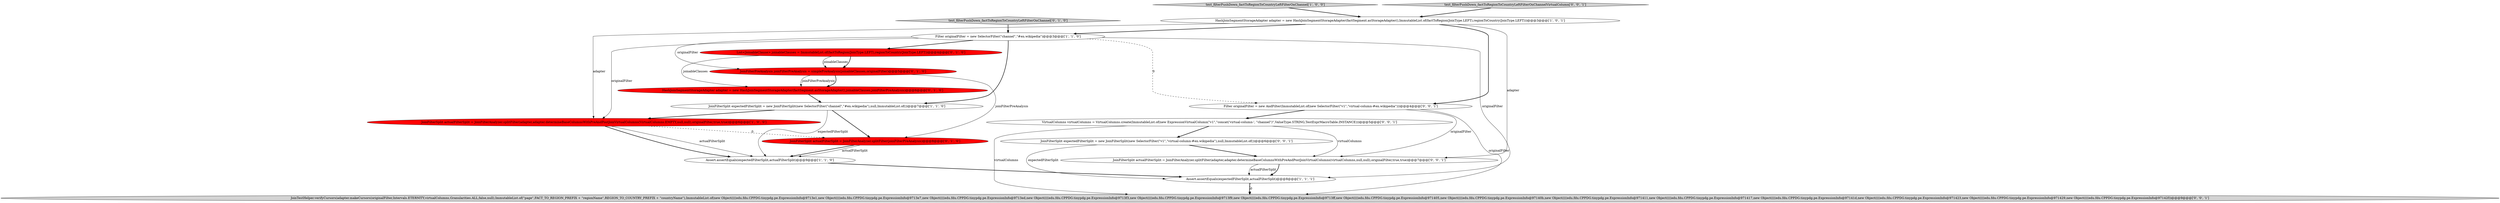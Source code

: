 digraph {
4 [style = filled, label = "Assert.assertEquals(expectedFilterSplit,actualFilterSplit)@@@8@@@['1', '1', '1']", fillcolor = white, shape = ellipse image = "AAA0AAABBB1BBB"];
15 [style = filled, label = "VirtualColumns virtualColumns = VirtualColumns.create(ImmutableList.of(new ExpressionVirtualColumn(\"v1\",\"concat('virtual-column-', \"channel\")\",ValueType.STRING,TestExprMacroTable.INSTANCE)))@@@5@@@['0', '0', '1']", fillcolor = white, shape = ellipse image = "AAA0AAABBB3BBB"];
6 [style = filled, label = "Assert.assertEquals(expectedFilterSplit,actualFilterSplit)@@@9@@@['1', '1', '0']", fillcolor = white, shape = ellipse image = "AAA0AAABBB1BBB"];
8 [style = filled, label = "HashJoinSegmentStorageAdapter adapter = new HashJoinSegmentStorageAdapter(factSegment.asStorageAdapter(),joinableClauses,joinFilterPreAnalysis)@@@6@@@['0', '1', '0']", fillcolor = red, shape = ellipse image = "AAA1AAABBB2BBB"];
16 [style = filled, label = "JoinTestHelper.verifyCursors(adapter.makeCursors(originalFilter,Intervals.ETERNITY,virtualColumns,Granularities.ALL,false,null),ImmutableList.of(\"page\",FACT_TO_REGION_PREFIX + \"regionName\",REGION_TO_COUNTRY_PREFIX + \"countryName\"),ImmutableList.of(new Object((((edu.fdu.CPPDG.tinypdg.pe.ExpressionInfo@9713e1,new Object((((edu.fdu.CPPDG.tinypdg.pe.ExpressionInfo@9713e7,new Object((((edu.fdu.CPPDG.tinypdg.pe.ExpressionInfo@9713ed,new Object((((edu.fdu.CPPDG.tinypdg.pe.ExpressionInfo@9713f3,new Object((((edu.fdu.CPPDG.tinypdg.pe.ExpressionInfo@9713f9,new Object((((edu.fdu.CPPDG.tinypdg.pe.ExpressionInfo@9713ff,new Object((((edu.fdu.CPPDG.tinypdg.pe.ExpressionInfo@971405,new Object((((edu.fdu.CPPDG.tinypdg.pe.ExpressionInfo@97140b,new Object((((edu.fdu.CPPDG.tinypdg.pe.ExpressionInfo@971411,new Object((((edu.fdu.CPPDG.tinypdg.pe.ExpressionInfo@971417,new Object((((edu.fdu.CPPDG.tinypdg.pe.ExpressionInfo@97141d,new Object((((edu.fdu.CPPDG.tinypdg.pe.ExpressionInfo@971423,new Object((((edu.fdu.CPPDG.tinypdg.pe.ExpressionInfo@971429,new Object((((edu.fdu.CPPDG.tinypdg.pe.ExpressionInfo@97142f))@@@9@@@['0', '0', '1']", fillcolor = lightgray, shape = ellipse image = "AAA0AAABBB3BBB"];
3 [style = filled, label = "JoinFilterSplit actualFilterSplit = JoinFilterAnalyzer.splitFilter(adapter,adapter.determineBaseColumnsWithPreAndPostJoinVirtualColumns(VirtualColumns.EMPTY,null,null),originalFilter,true,true)@@@6@@@['1', '0', '0']", fillcolor = red, shape = ellipse image = "AAA1AAABBB1BBB"];
2 [style = filled, label = "Filter originalFilter = new SelectorFilter(\"channel\",\"#en.wikipedia\")@@@3@@@['1', '1', '0']", fillcolor = white, shape = ellipse image = "AAA0AAABBB1BBB"];
9 [style = filled, label = "List<JoinableClause> joinableClauses = ImmutableList.of(factToRegion(JoinType.LEFT),regionToCountry(JoinType.LEFT))@@@4@@@['0', '1', '0']", fillcolor = red, shape = ellipse image = "AAA1AAABBB2BBB"];
14 [style = filled, label = "JoinFilterSplit actualFilterSplit = JoinFilterAnalyzer.splitFilter(adapter,adapter.determineBaseColumnsWithPreAndPostJoinVirtualColumns(virtualColumns,null,null),originalFilter,true,true)@@@7@@@['0', '0', '1']", fillcolor = white, shape = ellipse image = "AAA0AAABBB3BBB"];
17 [style = filled, label = "JoinFilterSplit expectedFilterSplit = new JoinFilterSplit(new SelectorFilter(\"v1\",\"virtual-column-#en.wikipedia\"),null,ImmutableList.of())@@@6@@@['0', '0', '1']", fillcolor = white, shape = ellipse image = "AAA0AAABBB3BBB"];
0 [style = filled, label = "test_filterPushDown_factToRegionToCountryLeftFilterOnChannel['1', '0', '0']", fillcolor = lightgray, shape = diamond image = "AAA0AAABBB1BBB"];
5 [style = filled, label = "HashJoinSegmentStorageAdapter adapter = new HashJoinSegmentStorageAdapter(factSegment.asStorageAdapter(),ImmutableList.of(factToRegion(JoinType.LEFT),regionToCountry(JoinType.LEFT)))@@@3@@@['1', '0', '1']", fillcolor = white, shape = ellipse image = "AAA0AAABBB1BBB"];
11 [style = filled, label = "test_filterPushDown_factToRegionToCountryLeftFilterOnChannel['0', '1', '0']", fillcolor = lightgray, shape = diamond image = "AAA0AAABBB2BBB"];
12 [style = filled, label = "test_filterPushDown_factToRegionToCountryLeftFilterOnChannelVirtualColumn['0', '0', '1']", fillcolor = lightgray, shape = diamond image = "AAA0AAABBB3BBB"];
10 [style = filled, label = "JoinFilterSplit actualFilterSplit = JoinFilterAnalyzer.splitFilter(joinFilterPreAnalysis)@@@8@@@['0', '1', '0']", fillcolor = red, shape = ellipse image = "AAA1AAABBB2BBB"];
13 [style = filled, label = "Filter originalFilter = new AndFilter(ImmutableList.of(new SelectorFilter(\"v1\",\"virtual-column-#en.wikipedia\")))@@@4@@@['0', '0', '1']", fillcolor = white, shape = ellipse image = "AAA0AAABBB3BBB"];
7 [style = filled, label = "JoinFilterPreAnalysis joinFilterPreAnalysis = simplePreAnalysis(joinableClauses,originalFilter)@@@5@@@['0', '1', '0']", fillcolor = red, shape = ellipse image = "AAA1AAABBB2BBB"];
1 [style = filled, label = "JoinFilterSplit expectedFilterSplit = new JoinFilterSplit(new SelectorFilter(\"channel\",\"#en.wikipedia\"),null,ImmutableList.of())@@@7@@@['1', '1', '0']", fillcolor = white, shape = ellipse image = "AAA0AAABBB1BBB"];
9->7 [style = solid, label="joinableClauses"];
13->14 [style = solid, label="originalFilter"];
5->14 [style = solid, label="adapter"];
12->5 [style = bold, label=""];
4->16 [style = dashed, label="0"];
2->1 [style = bold, label=""];
7->8 [style = solid, label="joinFilterPreAnalysis"];
1->3 [style = bold, label=""];
15->14 [style = solid, label="virtualColumns"];
3->6 [style = bold, label=""];
2->9 [style = bold, label=""];
9->7 [style = bold, label=""];
7->8 [style = bold, label=""];
2->4 [style = solid, label="originalFilter"];
10->6 [style = bold, label=""];
11->2 [style = bold, label=""];
15->16 [style = solid, label="virtualColumns"];
8->1 [style = bold, label=""];
6->4 [style = bold, label=""];
5->2 [style = bold, label=""];
15->17 [style = bold, label=""];
7->10 [style = solid, label="joinFilterPreAnalysis"];
17->14 [style = bold, label=""];
10->6 [style = solid, label="actualFilterSplit"];
2->13 [style = dashed, label="0"];
13->16 [style = solid, label="originalFilter"];
5->13 [style = bold, label=""];
17->4 [style = solid, label="expectedFilterSplit"];
2->3 [style = solid, label="originalFilter"];
14->4 [style = solid, label="actualFilterSplit"];
3->10 [style = dashed, label="0"];
13->15 [style = bold, label=""];
3->6 [style = solid, label="actualFilterSplit"];
1->10 [style = bold, label=""];
2->7 [style = solid, label="originalFilter"];
5->3 [style = solid, label="adapter"];
1->6 [style = solid, label="expectedFilterSplit"];
4->16 [style = bold, label=""];
9->8 [style = solid, label="joinableClauses"];
0->5 [style = bold, label=""];
14->4 [style = bold, label=""];
}
